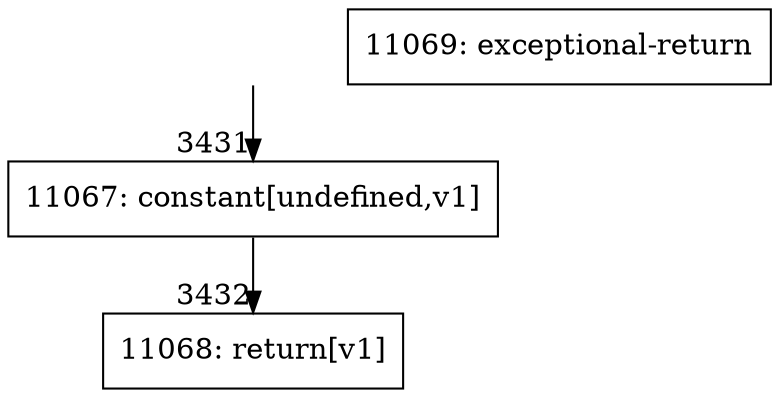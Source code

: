 digraph {
rankdir="TD"
BB_entry305[shape=none,label=""];
BB_entry305 -> BB3431 [tailport=s, headport=n, headlabel="    3431"]
BB3431 [shape=record label="{11067: constant[undefined,v1]}" ] 
BB3431 -> BB3432 [tailport=s, headport=n, headlabel="      3432"]
BB3432 [shape=record label="{11068: return[v1]}" ] 
BB3433 [shape=record label="{11069: exceptional-return}" ] 
//#$~ 3961
}
